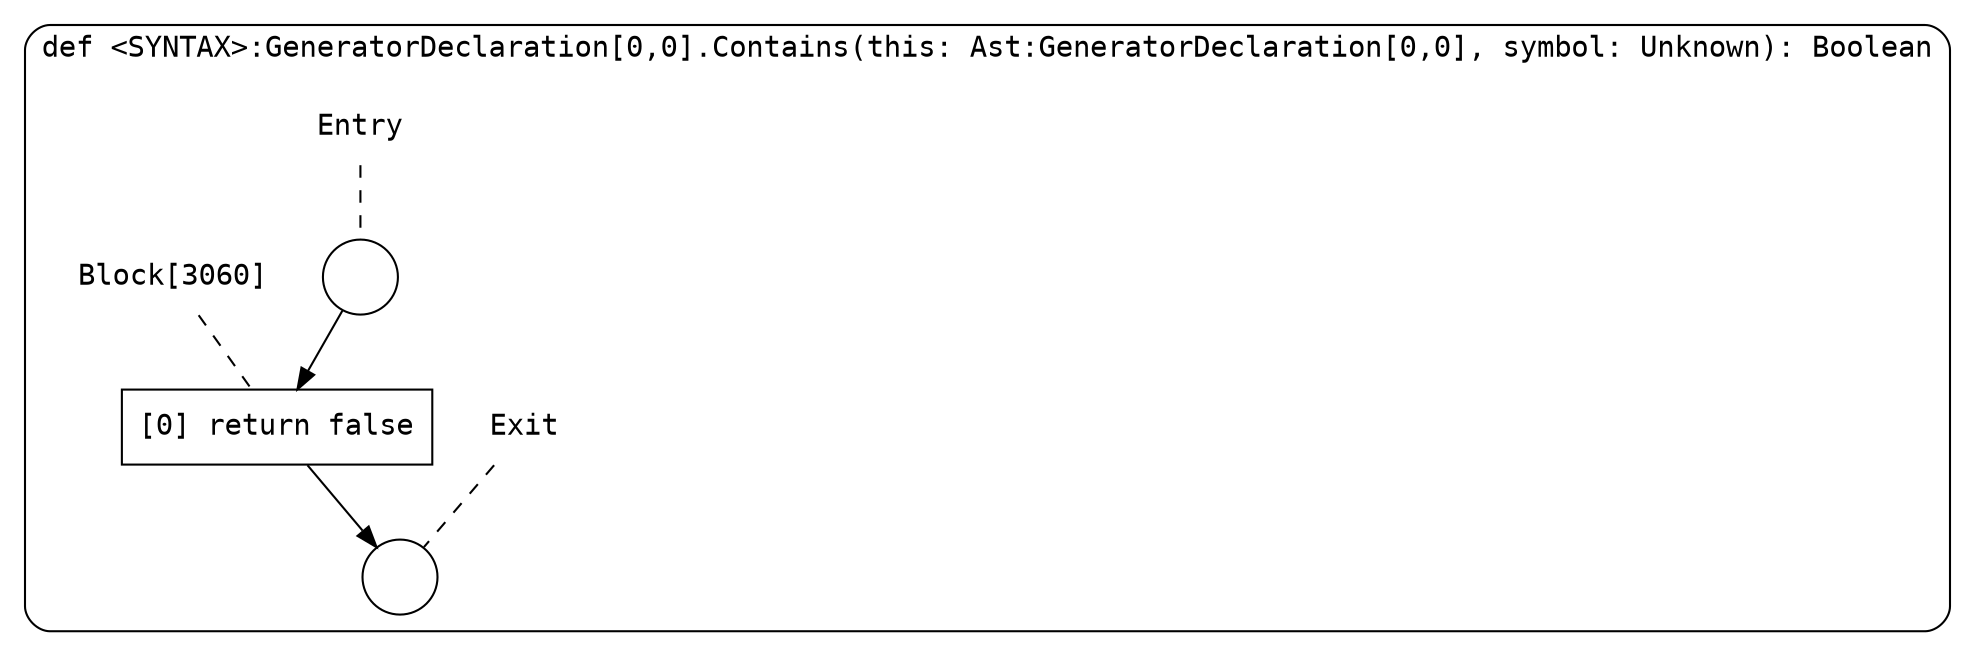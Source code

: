 digraph {
  graph [fontname = "Consolas"]
  node [fontname = "Consolas"]
  edge [fontname = "Consolas"]
  subgraph cluster797 {
    label = "def <SYNTAX>:GeneratorDeclaration[0,0].Contains(this: Ast:GeneratorDeclaration[0,0], symbol: Unknown): Boolean"
    style = rounded
    cluster797_entry_name [shape=none, label=<<font color="black">Entry</font>>]
    cluster797_entry_name -> cluster797_entry [arrowhead=none, color="black", style=dashed]
    cluster797_entry [shape=circle label=" " color="black" fillcolor="white" style=filled]
    cluster797_entry -> node3060 [color="black"]
    cluster797_exit_name [shape=none, label=<<font color="black">Exit</font>>]
    cluster797_exit_name -> cluster797_exit [arrowhead=none, color="black", style=dashed]
    cluster797_exit [shape=circle label=" " color="black" fillcolor="white" style=filled]
    node3060_name [shape=none, label=<<font color="black">Block[3060]</font>>]
    node3060_name -> node3060 [arrowhead=none, color="black", style=dashed]
    node3060 [shape=box, label=<<font color="black">[0] return false<BR ALIGN="LEFT"/></font>> color="black" fillcolor="white", style=filled]
    node3060 -> cluster797_exit [color="black"]
  }
}